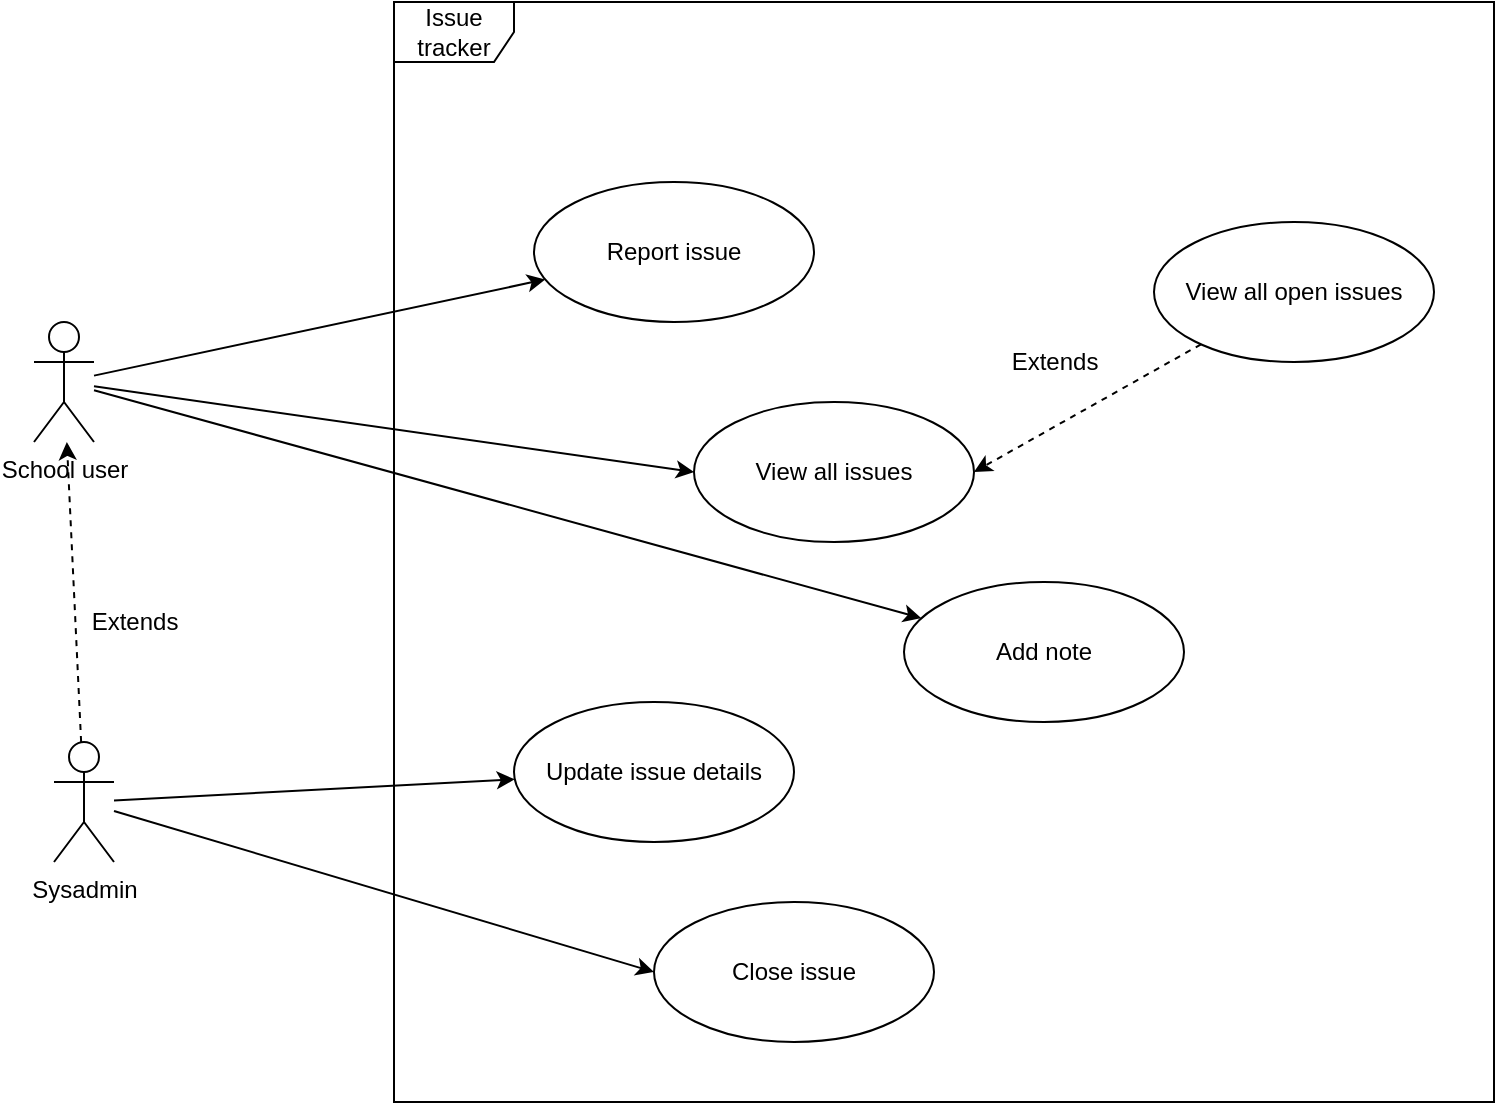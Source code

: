 <mxfile version="17.4.0" type="github"><diagram id="NbJqlMsGK9g4cn4cJewh" name="Page-1"><mxGraphModel dx="1186" dy="739" grid="1" gridSize="10" guides="1" tooltips="1" connect="1" arrows="1" fold="1" page="1" pageScale="1" pageWidth="827" pageHeight="1169" math="0" shadow="0"><root><mxCell id="0"/><mxCell id="1" parent="0"/><mxCell id="rq1waJ9IVGkN5ey4Am_p-1" value="Issue tracker" style="shape=umlFrame;whiteSpace=wrap;html=1;" parent="1" vertex="1"><mxGeometry x="260" y="30" width="550" height="550" as="geometry"/></mxCell><mxCell id="ue-XuLcL9HTwdMkVsJ0a-4" style="edgeStyle=none;rounded=0;orthogonalLoop=1;jettySize=auto;html=1;" parent="1" source="rq1waJ9IVGkN5ey4Am_p-5" target="ue-XuLcL9HTwdMkVsJ0a-3" edge="1"><mxGeometry relative="1" as="geometry"/></mxCell><mxCell id="tAsxQ46Qxz7Gj7yIOgqt-1" style="rounded=0;orthogonalLoop=1;jettySize=auto;html=1;entryX=0;entryY=0.5;entryDx=0;entryDy=0;strokeColor=#000000;" parent="1" source="rq1waJ9IVGkN5ey4Am_p-5" target="rq1waJ9IVGkN5ey4Am_p-26" edge="1"><mxGeometry relative="1" as="geometry"/></mxCell><mxCell id="tAsxQ46Qxz7Gj7yIOgqt-2" style="edgeStyle=none;rounded=0;orthogonalLoop=1;jettySize=auto;html=1;strokeColor=#000000;" parent="1" source="YLDu3oG_dC63lnfN6bog-4" target="KfBX19iLClI_ofNLciE3-1" edge="1"><mxGeometry relative="1" as="geometry"/></mxCell><mxCell id="tAsxQ46Qxz7Gj7yIOgqt-3" style="edgeStyle=none;rounded=0;orthogonalLoop=1;jettySize=auto;html=1;strokeColor=#000000;" parent="1" source="rq1waJ9IVGkN5ey4Am_p-5" target="rq1waJ9IVGkN5ey4Am_p-30" edge="1"><mxGeometry relative="1" as="geometry"/></mxCell><mxCell id="rq1waJ9IVGkN5ey4Am_p-5" value="School user" style="shape=umlActor;verticalLabelPosition=bottom;verticalAlign=top;html=1;" parent="1" vertex="1"><mxGeometry x="80" y="190" width="30" height="60" as="geometry"/></mxCell><mxCell id="rq1waJ9IVGkN5ey4Am_p-26" value="View all issues" style="ellipse;whiteSpace=wrap;html=1;" parent="1" vertex="1"><mxGeometry x="410" y="230" width="140" height="70" as="geometry"/></mxCell><mxCell id="rq1waJ9IVGkN5ey4Am_p-30" value="Report issue" style="ellipse;whiteSpace=wrap;html=1;" parent="1" vertex="1"><mxGeometry x="330" y="120" width="140" height="70" as="geometry"/></mxCell><mxCell id="KfBX19iLClI_ofNLciE3-1" value="Update issue details" style="ellipse;whiteSpace=wrap;html=1;" parent="1" vertex="1"><mxGeometry x="320" y="380.0" width="140" height="70" as="geometry"/></mxCell><mxCell id="ue-XuLcL9HTwdMkVsJ0a-3" value="Add note" style="ellipse;whiteSpace=wrap;html=1;" parent="1" vertex="1"><mxGeometry x="515" y="320.0" width="140" height="70" as="geometry"/></mxCell><mxCell id="YLDu3oG_dC63lnfN6bog-2" style="rounded=0;orthogonalLoop=1;jettySize=auto;html=1;entryX=1;entryY=0.5;entryDx=0;entryDy=0;dashed=1;" edge="1" parent="1" source="YLDu3oG_dC63lnfN6bog-1" target="rq1waJ9IVGkN5ey4Am_p-26"><mxGeometry relative="1" as="geometry"/></mxCell><mxCell id="YLDu3oG_dC63lnfN6bog-1" value="View all open issues" style="ellipse;whiteSpace=wrap;html=1;" vertex="1" parent="1"><mxGeometry x="640" y="140.0" width="140" height="70" as="geometry"/></mxCell><mxCell id="YLDu3oG_dC63lnfN6bog-3" value="Extends" style="text;html=1;align=center;verticalAlign=middle;resizable=0;points=[];autosize=1;strokeColor=none;fillColor=none;" vertex="1" parent="1"><mxGeometry x="560" y="200" width="60" height="20" as="geometry"/></mxCell><mxCell id="YLDu3oG_dC63lnfN6bog-8" style="edgeStyle=none;rounded=0;orthogonalLoop=1;jettySize=auto;html=1;entryX=0;entryY=0.5;entryDx=0;entryDy=0;" edge="1" parent="1" source="YLDu3oG_dC63lnfN6bog-4" target="YLDu3oG_dC63lnfN6bog-7"><mxGeometry relative="1" as="geometry"/></mxCell><mxCell id="YLDu3oG_dC63lnfN6bog-9" style="edgeStyle=none;rounded=0;orthogonalLoop=1;jettySize=auto;html=1;dashed=1;" edge="1" parent="1" source="YLDu3oG_dC63lnfN6bog-4" target="rq1waJ9IVGkN5ey4Am_p-5"><mxGeometry relative="1" as="geometry"/></mxCell><mxCell id="YLDu3oG_dC63lnfN6bog-4" value="Sysadmin" style="shape=umlActor;verticalLabelPosition=bottom;verticalAlign=top;html=1;" vertex="1" parent="1"><mxGeometry x="90" y="400" width="30" height="60" as="geometry"/></mxCell><mxCell id="YLDu3oG_dC63lnfN6bog-7" value="Close issue" style="ellipse;whiteSpace=wrap;html=1;" vertex="1" parent="1"><mxGeometry x="390" y="480.0" width="140" height="70" as="geometry"/></mxCell><mxCell id="YLDu3oG_dC63lnfN6bog-10" value="Extends" style="text;html=1;align=center;verticalAlign=middle;resizable=0;points=[];autosize=1;strokeColor=none;fillColor=none;" vertex="1" parent="1"><mxGeometry x="100" y="330" width="60" height="20" as="geometry"/></mxCell></root></mxGraphModel></diagram></mxfile>